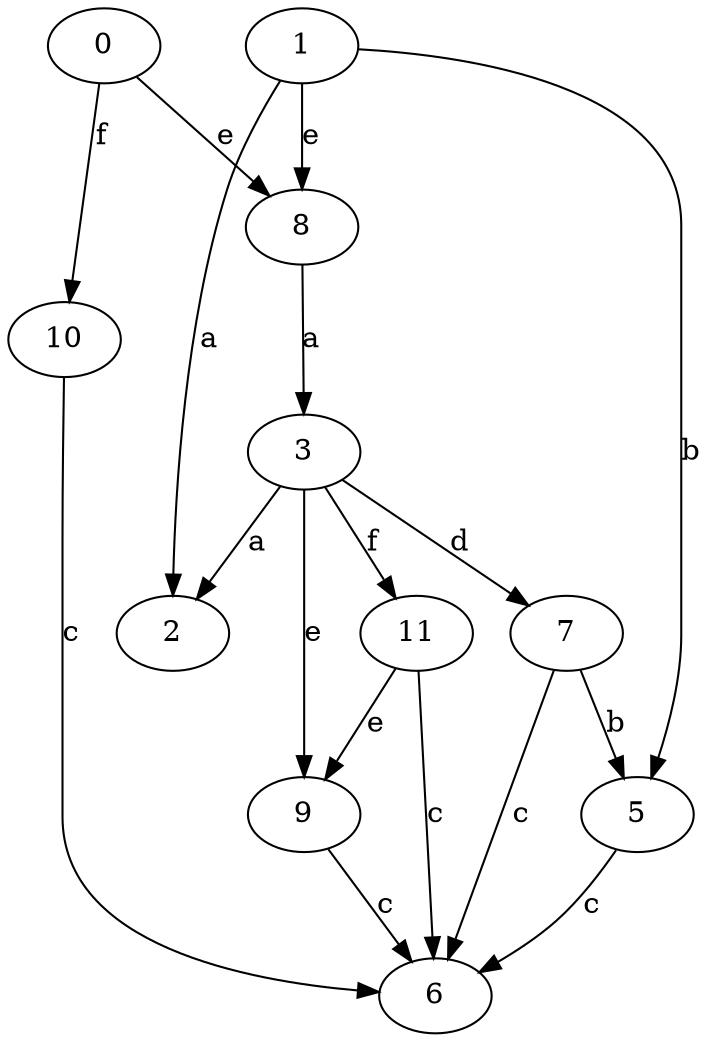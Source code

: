 strict digraph  {
2;
3;
0;
5;
6;
7;
8;
1;
9;
10;
11;
3 -> 2  [label=a];
3 -> 7  [label=d];
3 -> 9  [label=e];
3 -> 11  [label=f];
0 -> 8  [label=e];
0 -> 10  [label=f];
5 -> 6  [label=c];
7 -> 5  [label=b];
7 -> 6  [label=c];
8 -> 3  [label=a];
1 -> 2  [label=a];
1 -> 5  [label=b];
1 -> 8  [label=e];
9 -> 6  [label=c];
10 -> 6  [label=c];
11 -> 6  [label=c];
11 -> 9  [label=e];
}
